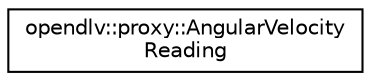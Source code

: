 digraph "Graphical Class Hierarchy"
{
 // LATEX_PDF_SIZE
  edge [fontname="Helvetica",fontsize="10",labelfontname="Helvetica",labelfontsize="10"];
  node [fontname="Helvetica",fontsize="10",shape=record];
  rankdir="LR";
  Node0 [label="opendlv::proxy::AngularVelocity\lReading",height=0.2,width=0.4,color="black", fillcolor="white", style="filled",URL="$classopendlv_1_1proxy_1_1AngularVelocityReading.html",tooltip=" "];
}
